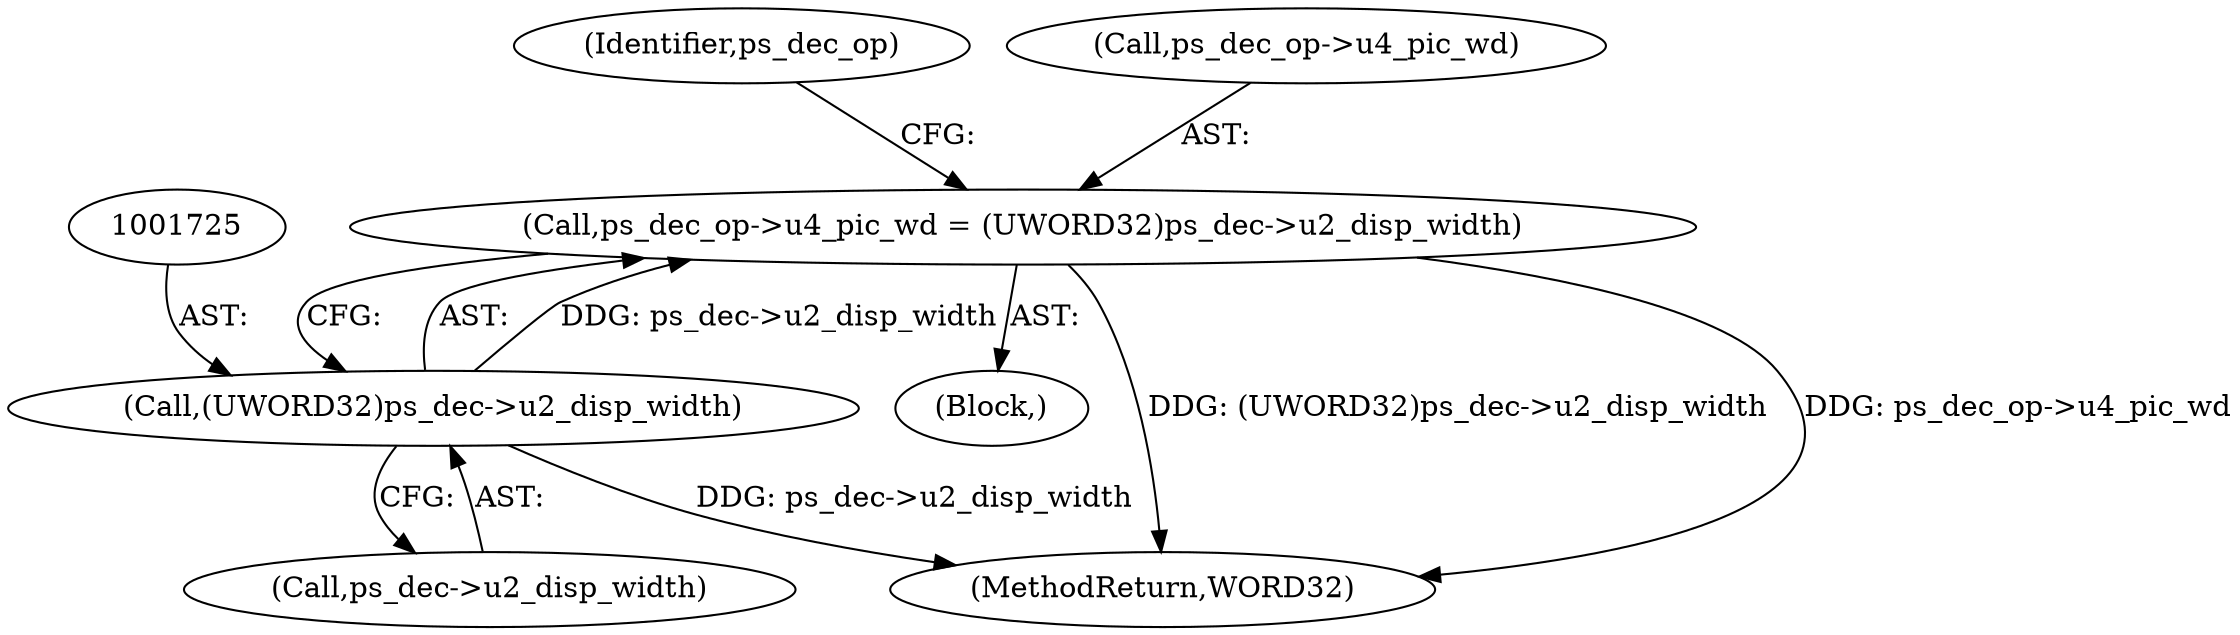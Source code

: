 digraph "0_Android_326fe991a4b7971e8aeaf4ac775491dd8abd85bb@pointer" {
"1001720" [label="(Call,ps_dec_op->u4_pic_wd = (UWORD32)ps_dec->u2_disp_width)"];
"1001724" [label="(Call,(UWORD32)ps_dec->u2_disp_width)"];
"1001719" [label="(Block,)"];
"1001724" [label="(Call,(UWORD32)ps_dec->u2_disp_width)"];
"1001731" [label="(Identifier,ps_dec_op)"];
"1001721" [label="(Call,ps_dec_op->u4_pic_wd)"];
"1001726" [label="(Call,ps_dec->u2_disp_width)"];
"1002147" [label="(MethodReturn,WORD32)"];
"1001720" [label="(Call,ps_dec_op->u4_pic_wd = (UWORD32)ps_dec->u2_disp_width)"];
"1001720" -> "1001719"  [label="AST: "];
"1001720" -> "1001724"  [label="CFG: "];
"1001721" -> "1001720"  [label="AST: "];
"1001724" -> "1001720"  [label="AST: "];
"1001731" -> "1001720"  [label="CFG: "];
"1001720" -> "1002147"  [label="DDG: (UWORD32)ps_dec->u2_disp_width"];
"1001720" -> "1002147"  [label="DDG: ps_dec_op->u4_pic_wd"];
"1001724" -> "1001720"  [label="DDG: ps_dec->u2_disp_width"];
"1001724" -> "1001726"  [label="CFG: "];
"1001725" -> "1001724"  [label="AST: "];
"1001726" -> "1001724"  [label="AST: "];
"1001724" -> "1002147"  [label="DDG: ps_dec->u2_disp_width"];
}
